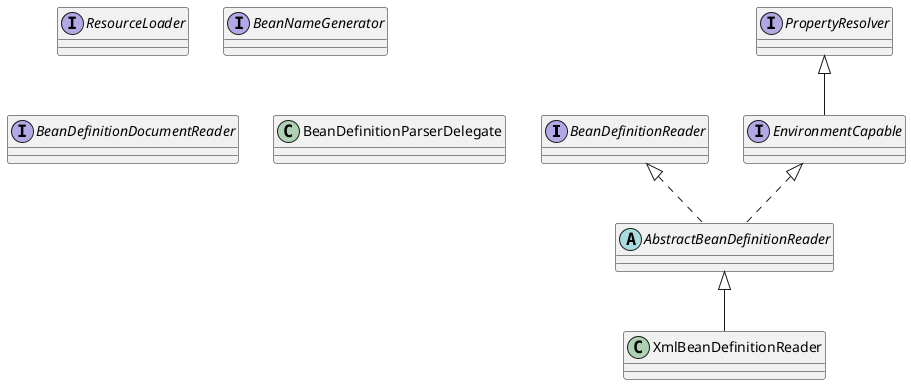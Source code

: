 @startuml

interface BeanDefinitionReader

interface ResourceLoader

interface PropertyResolver

interface EnvironmentCapable extends PropertyResolver

abstract class AbstractBeanDefinitionReader implements EnvironmentCapable, BeanDefinitionReader

class XmlBeanDefinitionReader extends AbstractBeanDefinitionReader

interface BeanNameGenerator

interface BeanDefinitionDocumentReader

class BeanDefinitionParserDelegate
@enduml